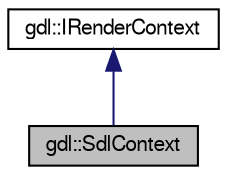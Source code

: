 digraph "gdl::SdlContext"
{
  edge [fontname="FreeSans",fontsize="10",labelfontname="FreeSans",labelfontsize="10"];
  node [fontname="FreeSans",fontsize="10",shape=record];
  Node1 [label="gdl::SdlContext",height=0.2,width=0.4,color="black", fillcolor="grey75", style="filled" fontcolor="black"];
  Node2 -> Node1 [dir="back",color="midnightblue",fontsize="10",style="solid",fontname="FreeSans"];
  Node2 [label="gdl::IRenderContext",height=0.2,width=0.4,color="black", fillcolor="white", style="filled",URL="$de/d83/classgdl_1_1_i_render_context.html"];
}
